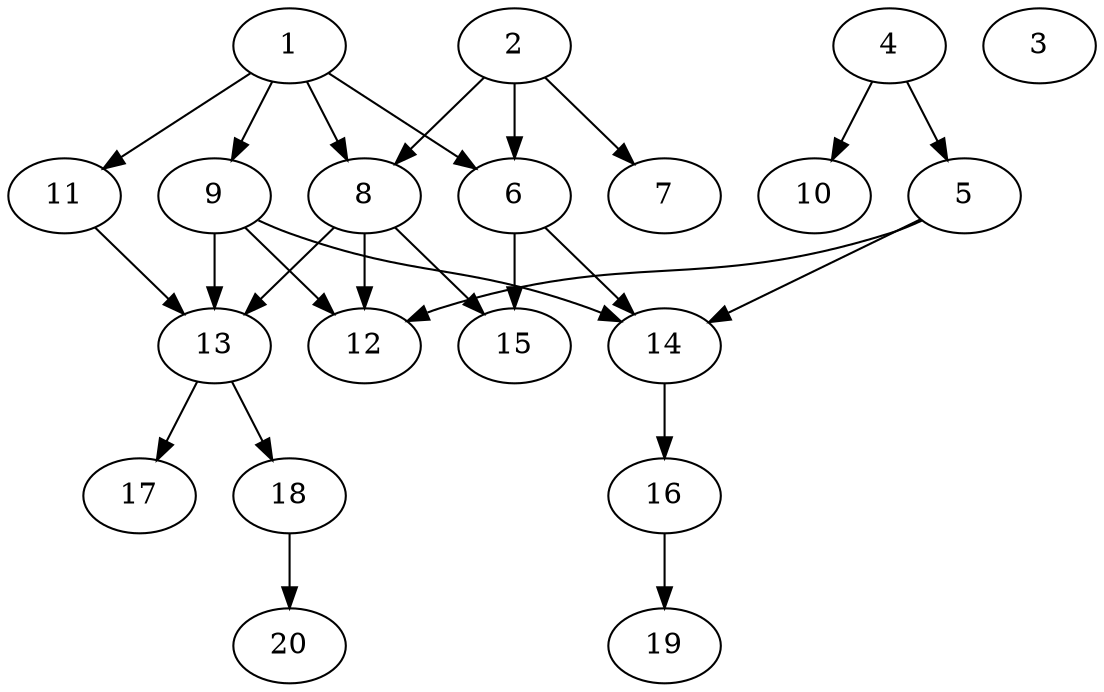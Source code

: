 // DAG automatically generated by daggen at Sat Jul 27 15:38:13 2019
// ./daggen --dot -n 20 --ccr 0.5 --fat 0.6 --regular 0.5 --density 0.4 --mindata 5242880 --maxdata 52428800 
digraph G {
  1 [size="68165632", alpha="0.04", expect_size="34082816"] 
  1 -> 6 [size ="34082816"]
  1 -> 8 [size ="34082816"]
  1 -> 9 [size ="34082816"]
  1 -> 11 [size ="34082816"]
  2 [size="70307840", alpha="0.03", expect_size="35153920"] 
  2 -> 6 [size ="35153920"]
  2 -> 7 [size ="35153920"]
  2 -> 8 [size ="35153920"]
  3 [size="14270464", alpha="0.01", expect_size="7135232"] 
  4 [size="47167488", alpha="0.19", expect_size="23583744"] 
  4 -> 5 [size ="23583744"]
  4 -> 10 [size ="23583744"]
  5 [size="59697152", alpha="0.19", expect_size="29848576"] 
  5 -> 12 [size ="29848576"]
  5 -> 14 [size ="29848576"]
  6 [size="102707200", alpha="0.03", expect_size="51353600"] 
  6 -> 14 [size ="51353600"]
  6 -> 15 [size ="51353600"]
  7 [size="36022272", alpha="0.17", expect_size="18011136"] 
  8 [size="89178112", alpha="0.08", expect_size="44589056"] 
  8 -> 12 [size ="44589056"]
  8 -> 13 [size ="44589056"]
  8 -> 15 [size ="44589056"]
  9 [size="19867648", alpha="0.12", expect_size="9933824"] 
  9 -> 12 [size ="9933824"]
  9 -> 13 [size ="9933824"]
  9 -> 14 [size ="9933824"]
  10 [size="95258624", alpha="0.15", expect_size="47629312"] 
  11 [size="78430208", alpha="0.07", expect_size="39215104"] 
  11 -> 13 [size ="39215104"]
  12 [size="96538624", alpha="0.09", expect_size="48269312"] 
  13 [size="15636480", alpha="0.18", expect_size="7818240"] 
  13 -> 17 [size ="7818240"]
  13 -> 18 [size ="7818240"]
  14 [size="18096128", alpha="0.06", expect_size="9048064"] 
  14 -> 16 [size ="9048064"]
  15 [size="12523520", alpha="0.00", expect_size="6261760"] 
  16 [size="100151296", alpha="0.13", expect_size="50075648"] 
  16 -> 19 [size ="50075648"]
  17 [size="18909184", alpha="0.14", expect_size="9454592"] 
  18 [size="100792320", alpha="0.07", expect_size="50396160"] 
  18 -> 20 [size ="50396160"]
  19 [size="42041344", alpha="0.08", expect_size="21020672"] 
  20 [size="97464320", alpha="0.12", expect_size="48732160"] 
}
